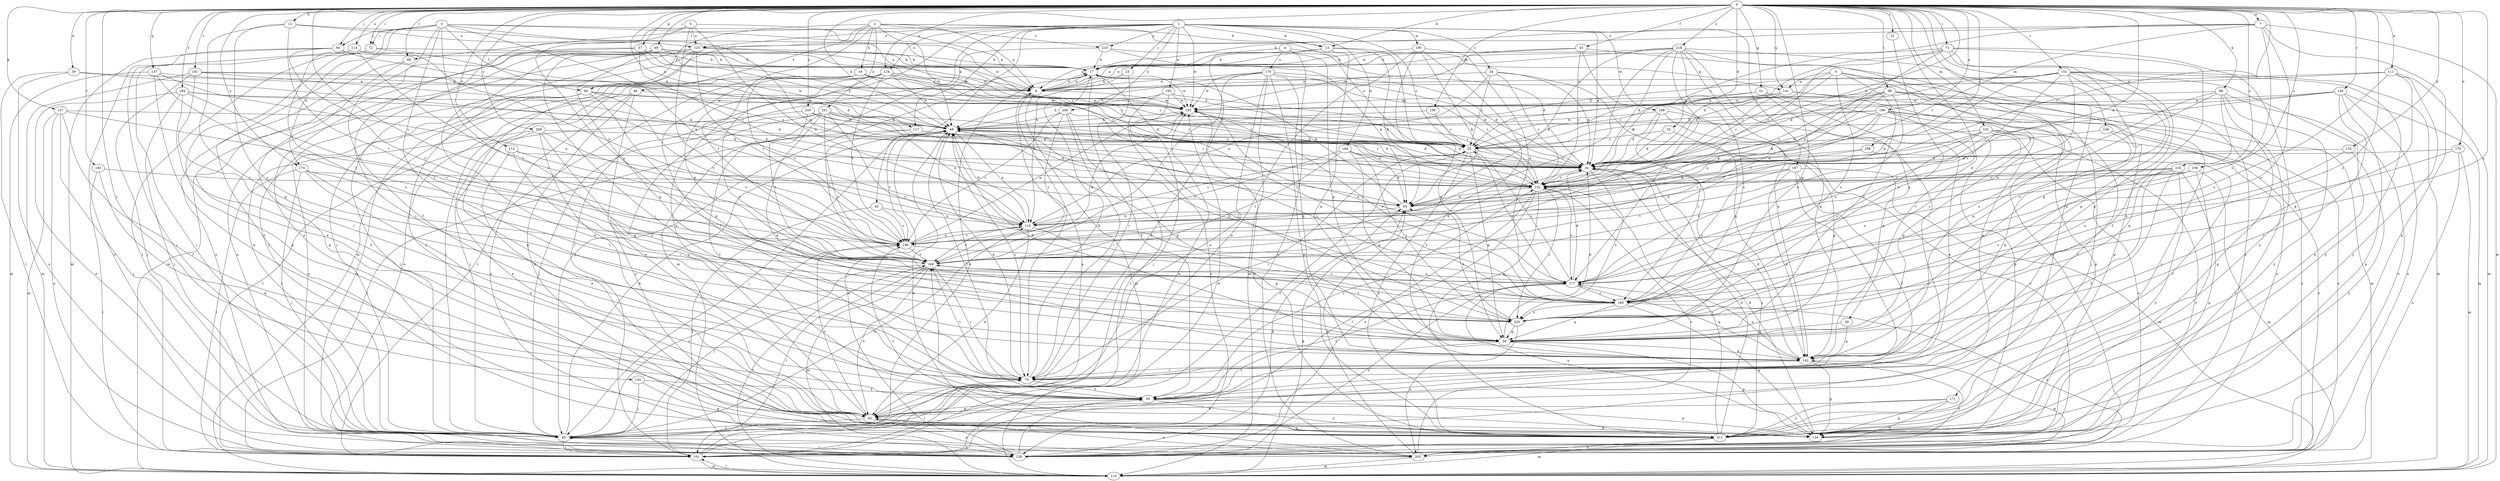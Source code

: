 strict digraph  {
0;
1;
2;
3;
4;
5;
6;
7;
8;
12;
13;
16;
17;
22;
23;
24;
25;
29;
32;
34;
39;
42;
43;
45;
46;
49;
50;
51;
57;
59;
68;
69;
71;
72;
75;
84;
85;
88;
93;
98;
99;
101;
102;
108;
110;
111;
112;
114;
117;
118;
124;
125;
126;
127;
132;
134;
137;
141;
142;
145;
149;
150;
151;
152;
159;
160;
167;
169;
170;
171;
174;
175;
177;
181;
183;
184;
186;
188;
190;
193;
194;
195;
196;
198;
200;
201;
203;
205;
209;
210;
211;
216;
218;
220;
0 -> 7  [label=a];
0 -> 12  [label=b];
0 -> 13  [label=b];
0 -> 22  [label=c];
0 -> 29  [label=d];
0 -> 32  [label=d];
0 -> 34  [label=d];
0 -> 39  [label=e];
0 -> 43  [label=f];
0 -> 51  [label=g];
0 -> 57  [label=g];
0 -> 59  [label=g];
0 -> 68  [label=h];
0 -> 69  [label=i];
0 -> 71  [label=i];
0 -> 72  [label=i];
0 -> 84  [label=j];
0 -> 88  [label=k];
0 -> 93  [label=k];
0 -> 98  [label=l];
0 -> 99  [label=l];
0 -> 102  [label=m];
0 -> 108  [label=m];
0 -> 111  [label=n];
0 -> 112  [label=n];
0 -> 114  [label=n];
0 -> 117  [label=n];
0 -> 124  [label=o];
0 -> 127  [label=p];
0 -> 132  [label=p];
0 -> 137  [label=q];
0 -> 141  [label=q];
0 -> 145  [label=r];
0 -> 149  [label=r];
0 -> 150  [label=r];
0 -> 151  [label=r];
0 -> 152  [label=r];
0 -> 159  [label=s];
0 -> 160  [label=s];
0 -> 170  [label=u];
0 -> 171  [label=u];
0 -> 174  [label=u];
0 -> 181  [label=v];
0 -> 183  [label=v];
0 -> 184  [label=v];
0 -> 186  [label=v];
0 -> 196  [label=x];
0 -> 198  [label=x];
0 -> 205  [label=y];
0 -> 209  [label=y];
0 -> 216  [label=z];
0 -> 218  [label=z];
0 -> 220  [label=z];
1 -> 13  [label=b];
1 -> 23  [label=c];
1 -> 24  [label=c];
1 -> 25  [label=c];
1 -> 34  [label=d];
1 -> 42  [label=e];
1 -> 45  [label=f];
1 -> 99  [label=l];
1 -> 101  [label=l];
1 -> 117  [label=n];
1 -> 124  [label=o];
1 -> 125  [label=o];
1 -> 167  [label=t];
1 -> 188  [label=w];
1 -> 190  [label=w];
1 -> 193  [label=w];
1 -> 194  [label=w];
1 -> 195  [label=w];
1 -> 200  [label=x];
1 -> 210  [label=y];
2 -> 8  [label=a];
2 -> 13  [label=b];
2 -> 16  [label=b];
2 -> 25  [label=c];
2 -> 46  [label=f];
2 -> 49  [label=f];
2 -> 68  [label=h];
2 -> 110  [label=m];
2 -> 169  [label=t];
2 -> 201  [label=x];
2 -> 210  [label=y];
3 -> 8  [label=a];
3 -> 34  [label=d];
3 -> 49  [label=f];
3 -> 50  [label=f];
3 -> 72  [label=i];
3 -> 75  [label=i];
3 -> 84  [label=j];
3 -> 93  [label=k];
3 -> 118  [label=n];
3 -> 160  [label=s];
3 -> 174  [label=u];
3 -> 211  [label=y];
4 -> 8  [label=a];
4 -> 42  [label=e];
4 -> 59  [label=g];
4 -> 141  [label=q];
4 -> 175  [label=u];
4 -> 203  [label=x];
5 -> 118  [label=n];
5 -> 125  [label=o];
5 -> 177  [label=u];
5 -> 186  [label=v];
5 -> 195  [label=w];
5 -> 211  [label=y];
6 -> 34  [label=d];
6 -> 134  [label=p];
6 -> 141  [label=q];
6 -> 142  [label=q];
6 -> 152  [label=r];
6 -> 160  [label=s];
6 -> 220  [label=z];
7 -> 17  [label=b];
7 -> 25  [label=c];
7 -> 110  [label=m];
7 -> 125  [label=o];
7 -> 134  [label=p];
7 -> 152  [label=r];
7 -> 160  [label=s];
7 -> 220  [label=z];
8 -> 17  [label=b];
8 -> 75  [label=i];
8 -> 110  [label=m];
8 -> 195  [label=w];
12 -> 8  [label=a];
12 -> 125  [label=o];
12 -> 142  [label=q];
12 -> 169  [label=t];
12 -> 220  [label=z];
13 -> 8  [label=a];
13 -> 17  [label=b];
13 -> 25  [label=c];
13 -> 93  [label=k];
13 -> 142  [label=q];
16 -> 8  [label=a];
16 -> 25  [label=c];
16 -> 85  [label=j];
16 -> 126  [label=o];
16 -> 152  [label=r];
16 -> 186  [label=v];
17 -> 8  [label=a];
17 -> 34  [label=d];
17 -> 50  [label=f];
17 -> 85  [label=j];
17 -> 160  [label=s];
17 -> 195  [label=w];
22 -> 59  [label=g];
23 -> 8  [label=a];
23 -> 75  [label=i];
23 -> 118  [label=n];
24 -> 8  [label=a];
24 -> 25  [label=c];
24 -> 34  [label=d];
24 -> 118  [label=n];
24 -> 142  [label=q];
24 -> 152  [label=r];
25 -> 34  [label=d];
25 -> 59  [label=g];
25 -> 68  [label=h];
25 -> 75  [label=i];
25 -> 177  [label=u];
25 -> 211  [label=y];
29 -> 59  [label=g];
29 -> 142  [label=q];
32 -> 25  [label=c];
32 -> 34  [label=d];
32 -> 59  [label=g];
34 -> 152  [label=r];
34 -> 211  [label=y];
34 -> 220  [label=z];
39 -> 8  [label=a];
39 -> 93  [label=k];
39 -> 101  [label=l];
39 -> 126  [label=o];
42 -> 85  [label=j];
42 -> 126  [label=o];
42 -> 134  [label=p];
42 -> 186  [label=v];
42 -> 211  [label=y];
43 -> 17  [label=b];
43 -> 126  [label=o];
43 -> 142  [label=q];
43 -> 152  [label=r];
43 -> 195  [label=w];
45 -> 101  [label=l];
45 -> 118  [label=n];
45 -> 186  [label=v];
46 -> 42  [label=e];
46 -> 85  [label=j];
46 -> 195  [label=w];
46 -> 203  [label=x];
46 -> 211  [label=y];
49 -> 34  [label=d];
49 -> 59  [label=g];
49 -> 85  [label=j];
49 -> 126  [label=o];
49 -> 186  [label=v];
49 -> 195  [label=w];
49 -> 203  [label=x];
50 -> 42  [label=e];
50 -> 134  [label=p];
50 -> 152  [label=r];
50 -> 169  [label=t];
50 -> 211  [label=y];
51 -> 34  [label=d];
51 -> 42  [label=e];
51 -> 134  [label=p];
51 -> 142  [label=q];
51 -> 195  [label=w];
57 -> 8  [label=a];
57 -> 17  [label=b];
57 -> 42  [label=e];
57 -> 68  [label=h];
57 -> 75  [label=i];
57 -> 152  [label=r];
59 -> 34  [label=d];
59 -> 50  [label=f];
59 -> 68  [label=h];
59 -> 134  [label=p];
59 -> 142  [label=q];
68 -> 25  [label=c];
68 -> 34  [label=d];
68 -> 50  [label=f];
68 -> 59  [label=g];
68 -> 75  [label=i];
68 -> 85  [label=j];
68 -> 118  [label=n];
68 -> 160  [label=s];
68 -> 186  [label=v];
69 -> 17  [label=b];
69 -> 25  [label=c];
69 -> 42  [label=e];
69 -> 59  [label=g];
69 -> 68  [label=h];
69 -> 75  [label=i];
69 -> 85  [label=j];
69 -> 110  [label=m];
69 -> 152  [label=r];
71 -> 17  [label=b];
71 -> 34  [label=d];
71 -> 50  [label=f];
71 -> 59  [label=g];
71 -> 118  [label=n];
71 -> 142  [label=q];
71 -> 152  [label=r];
71 -> 211  [label=y];
72 -> 17  [label=b];
72 -> 85  [label=j];
72 -> 101  [label=l];
72 -> 134  [label=p];
72 -> 152  [label=r];
75 -> 17  [label=b];
75 -> 50  [label=f];
75 -> 68  [label=h];
75 -> 169  [label=t];
84 -> 17  [label=b];
84 -> 34  [label=d];
84 -> 110  [label=m];
84 -> 126  [label=o];
84 -> 169  [label=t];
85 -> 8  [label=a];
85 -> 25  [label=c];
85 -> 68  [label=h];
85 -> 101  [label=l];
85 -> 118  [label=n];
85 -> 126  [label=o];
85 -> 186  [label=v];
85 -> 195  [label=w];
88 -> 126  [label=o];
88 -> 134  [label=p];
88 -> 142  [label=q];
88 -> 177  [label=u];
88 -> 195  [label=w];
88 -> 211  [label=y];
88 -> 220  [label=z];
93 -> 17  [label=b];
93 -> 118  [label=n];
98 -> 25  [label=c];
98 -> 85  [label=j];
98 -> 93  [label=k];
98 -> 126  [label=o];
98 -> 152  [label=r];
98 -> 177  [label=u];
98 -> 186  [label=v];
98 -> 195  [label=w];
98 -> 211  [label=y];
99 -> 126  [label=o];
99 -> 134  [label=p];
101 -> 17  [label=b];
101 -> 50  [label=f];
101 -> 75  [label=i];
101 -> 110  [label=m];
101 -> 195  [label=w];
102 -> 25  [label=c];
102 -> 59  [label=g];
102 -> 101  [label=l];
102 -> 126  [label=o];
102 -> 152  [label=r];
102 -> 160  [label=s];
102 -> 186  [label=v];
102 -> 203  [label=x];
108 -> 25  [label=c];
108 -> 101  [label=l];
108 -> 142  [label=q];
110 -> 93  [label=k];
110 -> 101  [label=l];
110 -> 169  [label=t];
111 -> 8  [label=a];
111 -> 59  [label=g];
111 -> 68  [label=h];
111 -> 110  [label=m];
111 -> 160  [label=s];
111 -> 211  [label=y];
112 -> 34  [label=d];
112 -> 42  [label=e];
112 -> 142  [label=q];
112 -> 186  [label=v];
114 -> 17  [label=b];
114 -> 85  [label=j];
114 -> 118  [label=n];
114 -> 169  [label=t];
114 -> 220  [label=z];
117 -> 25  [label=c];
117 -> 34  [label=d];
117 -> 101  [label=l];
117 -> 169  [label=t];
118 -> 25  [label=c];
118 -> 42  [label=e];
118 -> 59  [label=g];
118 -> 68  [label=h];
118 -> 169  [label=t];
118 -> 186  [label=v];
124 -> 8  [label=a];
124 -> 25  [label=c];
124 -> 68  [label=h];
124 -> 75  [label=i];
124 -> 101  [label=l];
124 -> 152  [label=r];
124 -> 177  [label=u];
124 -> 186  [label=v];
124 -> 220  [label=z];
125 -> 17  [label=b];
125 -> 85  [label=j];
125 -> 126  [label=o];
125 -> 134  [label=p];
125 -> 186  [label=v];
125 -> 195  [label=w];
125 -> 211  [label=y];
126 -> 50  [label=f];
126 -> 68  [label=h];
126 -> 85  [label=j];
126 -> 93  [label=k];
127 -> 50  [label=f];
127 -> 68  [label=h];
127 -> 85  [label=j];
127 -> 110  [label=m];
127 -> 126  [label=o];
127 -> 186  [label=v];
132 -> 34  [label=d];
132 -> 160  [label=s];
132 -> 211  [label=y];
134 -> 34  [label=d];
134 -> 177  [label=u];
134 -> 186  [label=v];
137 -> 8  [label=a];
137 -> 42  [label=e];
137 -> 110  [label=m];
137 -> 118  [label=n];
137 -> 169  [label=t];
141 -> 25  [label=c];
141 -> 110  [label=m];
141 -> 134  [label=p];
141 -> 169  [label=t];
141 -> 195  [label=w];
142 -> 34  [label=d];
142 -> 75  [label=i];
142 -> 126  [label=o];
142 -> 134  [label=p];
142 -> 177  [label=u];
145 -> 50  [label=f];
145 -> 85  [label=j];
145 -> 134  [label=p];
149 -> 25  [label=c];
149 -> 75  [label=i];
149 -> 110  [label=m];
149 -> 134  [label=p];
149 -> 152  [label=r];
149 -> 195  [label=w];
149 -> 203  [label=x];
150 -> 25  [label=c];
150 -> 68  [label=h];
151 -> 8  [label=a];
151 -> 34  [label=d];
151 -> 59  [label=g];
151 -> 68  [label=h];
151 -> 110  [label=m];
151 -> 118  [label=n];
151 -> 134  [label=p];
151 -> 177  [label=u];
151 -> 186  [label=v];
151 -> 211  [label=y];
151 -> 220  [label=z];
152 -> 93  [label=k];
152 -> 101  [label=l];
152 -> 126  [label=o];
152 -> 142  [label=q];
152 -> 177  [label=u];
152 -> 195  [label=w];
152 -> 220  [label=z];
159 -> 110  [label=m];
159 -> 152  [label=r];
159 -> 177  [label=u];
159 -> 186  [label=v];
159 -> 211  [label=y];
160 -> 59  [label=g];
160 -> 68  [label=h];
160 -> 134  [label=p];
160 -> 203  [label=x];
160 -> 220  [label=z];
167 -> 50  [label=f];
167 -> 75  [label=i];
167 -> 110  [label=m];
167 -> 142  [label=q];
167 -> 152  [label=r];
167 -> 160  [label=s];
167 -> 169  [label=t];
169 -> 34  [label=d];
169 -> 42  [label=e];
169 -> 75  [label=i];
169 -> 85  [label=j];
169 -> 101  [label=l];
169 -> 110  [label=m];
169 -> 177  [label=u];
169 -> 195  [label=w];
170 -> 34  [label=d];
170 -> 110  [label=m];
170 -> 177  [label=u];
170 -> 203  [label=x];
171 -> 42  [label=e];
171 -> 126  [label=o];
171 -> 134  [label=p];
171 -> 211  [label=y];
174 -> 42  [label=e];
174 -> 85  [label=j];
174 -> 101  [label=l];
174 -> 152  [label=r];
174 -> 160  [label=s];
174 -> 220  [label=z];
175 -> 8  [label=a];
175 -> 34  [label=d];
175 -> 42  [label=e];
175 -> 68  [label=h];
175 -> 110  [label=m];
175 -> 142  [label=q];
175 -> 152  [label=r];
175 -> 169  [label=t];
175 -> 195  [label=w];
175 -> 211  [label=y];
177 -> 25  [label=c];
177 -> 34  [label=d];
177 -> 50  [label=f];
177 -> 126  [label=o];
177 -> 142  [label=q];
177 -> 160  [label=s];
181 -> 8  [label=a];
181 -> 68  [label=h];
181 -> 75  [label=i];
181 -> 85  [label=j];
181 -> 93  [label=k];
181 -> 110  [label=m];
183 -> 42  [label=e];
183 -> 101  [label=l];
183 -> 152  [label=r];
184 -> 34  [label=d];
184 -> 50  [label=f];
184 -> 85  [label=j];
184 -> 126  [label=o];
184 -> 169  [label=t];
184 -> 195  [label=w];
186 -> 118  [label=n];
186 -> 160  [label=s];
186 -> 169  [label=t];
186 -> 195  [label=w];
188 -> 34  [label=d];
188 -> 68  [label=h];
188 -> 126  [label=o];
188 -> 160  [label=s];
188 -> 203  [label=x];
190 -> 17  [label=b];
190 -> 42  [label=e];
190 -> 59  [label=g];
190 -> 93  [label=k];
190 -> 160  [label=s];
190 -> 211  [label=y];
193 -> 68  [label=h];
193 -> 85  [label=j];
193 -> 126  [label=o];
193 -> 152  [label=r];
193 -> 195  [label=w];
194 -> 34  [label=d];
194 -> 59  [label=g];
194 -> 93  [label=k];
194 -> 169  [label=t];
194 -> 186  [label=v];
194 -> 220  [label=z];
195 -> 68  [label=h];
195 -> 160  [label=s];
195 -> 177  [label=u];
196 -> 25  [label=c];
196 -> 34  [label=d];
196 -> 50  [label=f];
196 -> 68  [label=h];
196 -> 93  [label=k];
196 -> 118  [label=n];
196 -> 160  [label=s];
196 -> 177  [label=u];
196 -> 203  [label=x];
198 -> 34  [label=d];
198 -> 50  [label=f];
198 -> 93  [label=k];
200 -> 68  [label=h];
200 -> 75  [label=i];
200 -> 101  [label=l];
200 -> 169  [label=t];
200 -> 186  [label=v];
200 -> 220  [label=z];
201 -> 50  [label=f];
201 -> 68  [label=h];
201 -> 85  [label=j];
201 -> 118  [label=n];
201 -> 142  [label=q];
201 -> 152  [label=r];
201 -> 169  [label=t];
201 -> 177  [label=u];
201 -> 211  [label=y];
203 -> 42  [label=e];
203 -> 68  [label=h];
203 -> 93  [label=k];
203 -> 110  [label=m];
203 -> 142  [label=q];
203 -> 152  [label=r];
205 -> 34  [label=d];
205 -> 68  [label=h];
205 -> 101  [label=l];
205 -> 152  [label=r];
205 -> 169  [label=t];
209 -> 25  [label=c];
209 -> 42  [label=e];
209 -> 59  [label=g];
209 -> 75  [label=i];
209 -> 85  [label=j];
209 -> 186  [label=v];
210 -> 17  [label=b];
210 -> 34  [label=d];
210 -> 93  [label=k];
210 -> 110  [label=m];
211 -> 34  [label=d];
211 -> 110  [label=m];
211 -> 152  [label=r];
211 -> 195  [label=w];
211 -> 203  [label=x];
216 -> 50  [label=f];
216 -> 75  [label=i];
216 -> 118  [label=n];
216 -> 134  [label=p];
216 -> 152  [label=r];
216 -> 169  [label=t];
216 -> 211  [label=y];
216 -> 220  [label=z];
218 -> 8  [label=a];
218 -> 17  [label=b];
218 -> 34  [label=d];
218 -> 42  [label=e];
218 -> 75  [label=i];
218 -> 93  [label=k];
218 -> 126  [label=o];
218 -> 142  [label=q];
218 -> 169  [label=t];
218 -> 177  [label=u];
218 -> 220  [label=z];
220 -> 59  [label=g];
220 -> 93  [label=k];
220 -> 169  [label=t];
220 -> 203  [label=x];
}
